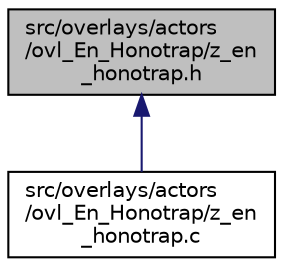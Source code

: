 digraph "src/overlays/actors/ovl_En_Honotrap/z_en_honotrap.h"
{
 // LATEX_PDF_SIZE
  edge [fontname="Helvetica",fontsize="10",labelfontname="Helvetica",labelfontsize="10"];
  node [fontname="Helvetica",fontsize="10",shape=record];
  Node1 [label="src/overlays/actors\l/ovl_En_Honotrap/z_en\l_honotrap.h",height=0.2,width=0.4,color="black", fillcolor="grey75", style="filled", fontcolor="black",tooltip=" "];
  Node1 -> Node2 [dir="back",color="midnightblue",fontsize="10",style="solid",fontname="Helvetica"];
  Node2 [label="src/overlays/actors\l/ovl_En_Honotrap/z_en\l_honotrap.c",height=0.2,width=0.4,color="black", fillcolor="white", style="filled",URL="$d6/d71/z__en__honotrap_8c.html",tooltip=" "];
}
